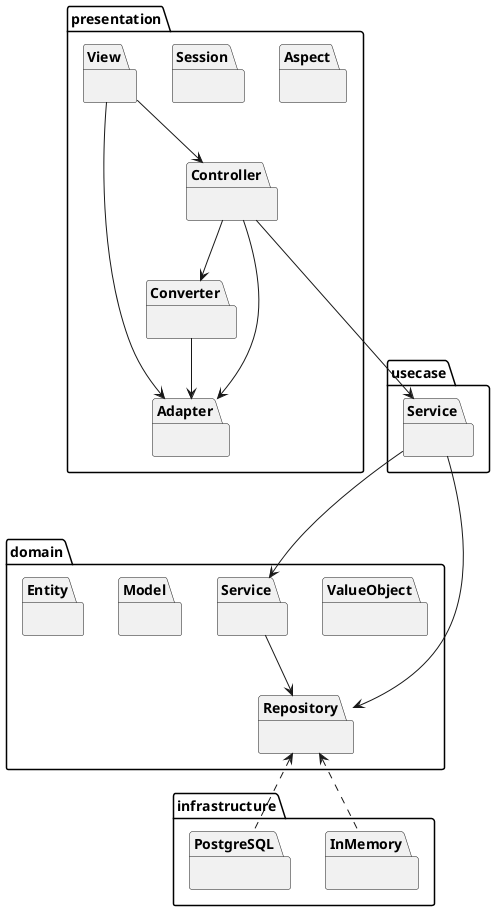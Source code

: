 @startuml

package presentation {
    package Controller as p_ctl {

    }
    package Aspect as p_asp {

    }
    package Session as p_ssn {

    }
    package View as p_vw {

    }
    package Adapter as p_adp {

    }
    package Converter as p_cvtr {

    }
}

package domain {
    package ValueObject as d_vo {

    }

    package Service as d_svc {

    }

    package Repository as d_rp {

    }

    package Model as d_mdl {

    }
    package Entity as d_ety {

    }
}

package infrastructure {
    package InMemory as i_im {

    }
    package PostgreSQL as i_pgsql {

    }
}

package usecase {
    package Service as u_svc {

    }
}


/' プレゼンテーション層の依存関係 '/
p_vw --> p_ctl
p_vw --> p_adp
p_ctl --> p_adp
p_ctl --> p_cvtr
p_cvtr --> p_adp
p_ctl ---> u_svc
u_svc ---> d_rp
u_svc ---> d_svc
d_svc --> d_rp
d_rp <.. i_im
d_rp <.. i_pgsql


@enduml